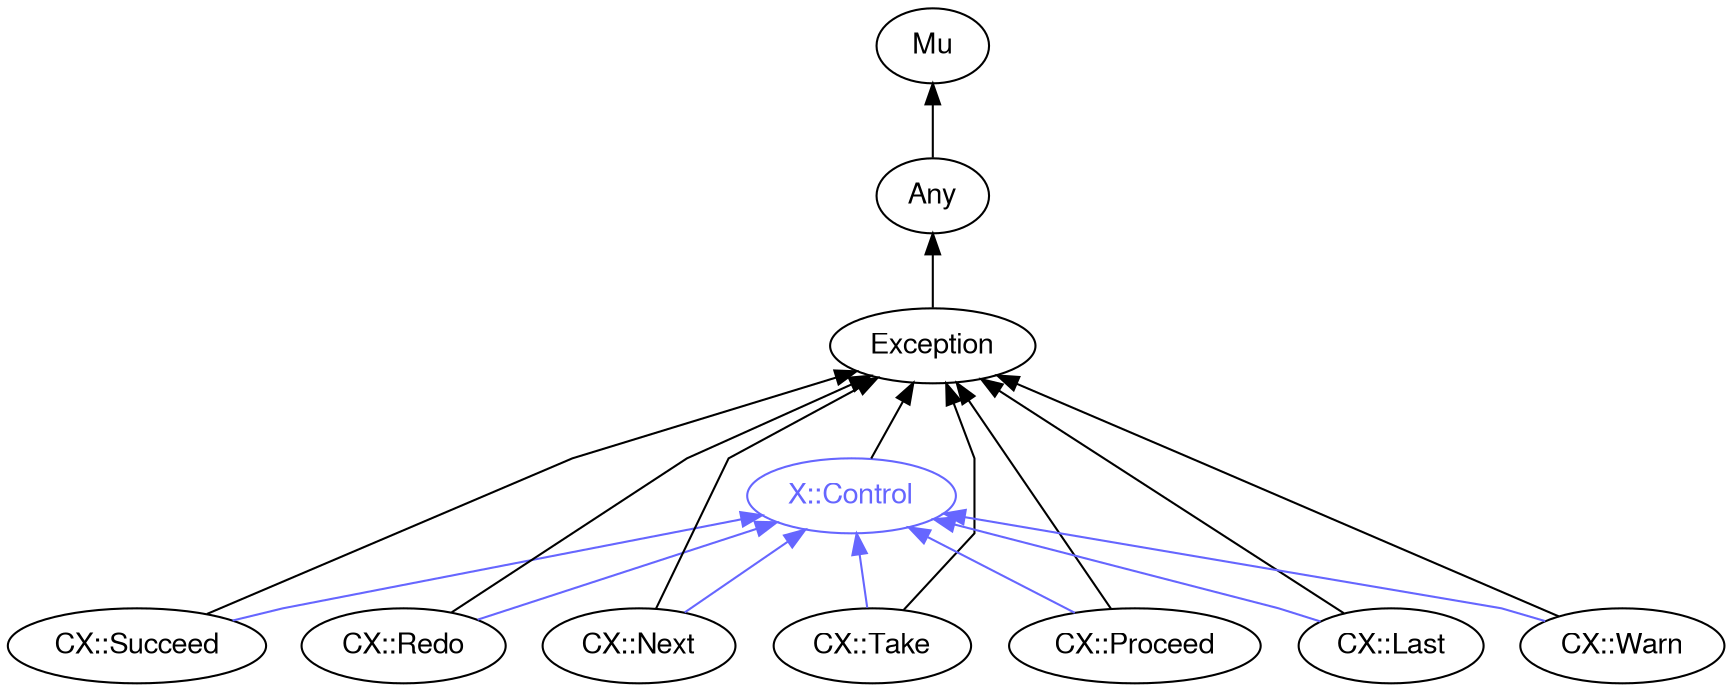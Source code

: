 digraph "perl6-type-graph" {
    rankdir=BT;
    splines=polyline;
    overlap=false; 
    // Types
    "X::Control" [color="#6666FF", fontcolor="#6666FF", href="/type/X::Control", fontname="FreeSans"];
    "Mu" [color="#000000", fontcolor="#000000", href="/type/Mu", fontname="FreeSans"];
    "Any" [color="#000000", fontcolor="#000000", href="/type/Any", fontname="FreeSans"];
    "Exception" [color="#000000", fontcolor="#000000", href="/type/Exception", fontname="FreeSans"];
    "CX::Succeed" [color="#000000", fontcolor="#000000", href="/type/CX::Succeed", fontname="FreeSans"];
    "CX::Redo" [color="#000000", fontcolor="#000000", href="/type/CX::Redo", fontname="FreeSans"];
    "CX::Next" [color="#000000", fontcolor="#000000", href="/type/CX::Next", fontname="FreeSans"];
    "CX::Take" [color="#000000", fontcolor="#000000", href="/type/CX::Take", fontname="FreeSans"];
    "CX::Proceed" [color="#000000", fontcolor="#000000", href="/type/CX::Proceed", fontname="FreeSans"];
    "CX::Last" [color="#000000", fontcolor="#000000", href="/type/CX::Last", fontname="FreeSans"];
    "CX::Warn" [color="#000000", fontcolor="#000000", href="/type/CX::Warn", fontname="FreeSans"];

    // Superclasses
    "X::Control" -> "Exception" [color="#000000"];
    "Any" -> "Mu" [color="#000000"];
    "Exception" -> "Any" [color="#000000"];
    "CX::Succeed" -> "Exception" [color="#000000"];
    "CX::Redo" -> "Exception" [color="#000000"];
    "CX::Next" -> "Exception" [color="#000000"];
    "CX::Take" -> "Exception" [color="#000000"];
    "CX::Proceed" -> "Exception" [color="#000000"];
    "CX::Last" -> "Exception" [color="#000000"];
    "CX::Warn" -> "Exception" [color="#000000"];

    // Roles
    "CX::Succeed" -> "X::Control" [color="#6666FF"];
    "CX::Redo" -> "X::Control" [color="#6666FF"];
    "CX::Next" -> "X::Control" [color="#6666FF"];
    "CX::Take" -> "X::Control" [color="#6666FF"];
    "CX::Proceed" -> "X::Control" [color="#6666FF"];
    "CX::Last" -> "X::Control" [color="#6666FF"];
    "CX::Warn" -> "X::Control" [color="#6666FF"];
}
